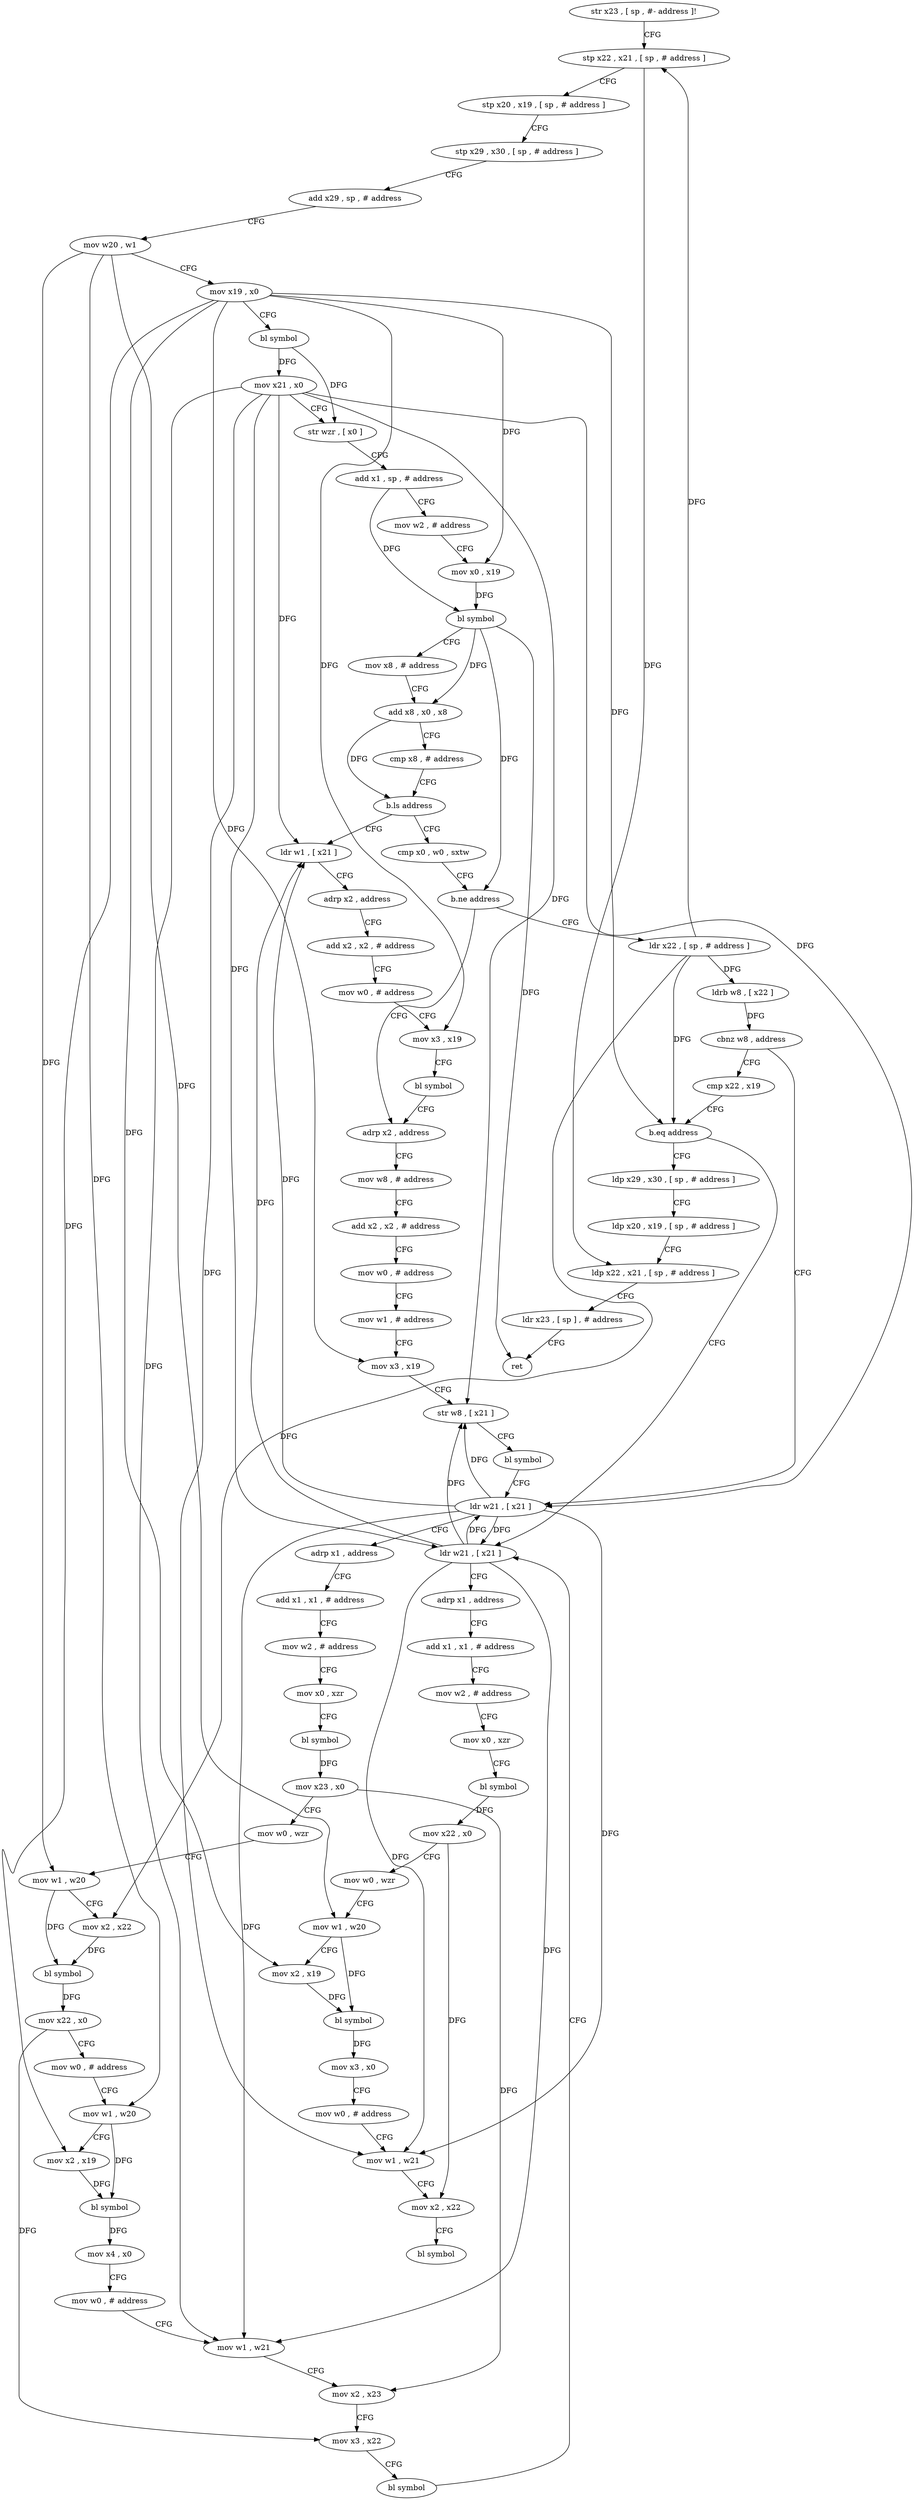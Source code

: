 digraph "func" {
"4265016" [label = "str x23 , [ sp , #- address ]!" ]
"4265020" [label = "stp x22 , x21 , [ sp , # address ]" ]
"4265024" [label = "stp x20 , x19 , [ sp , # address ]" ]
"4265028" [label = "stp x29 , x30 , [ sp , # address ]" ]
"4265032" [label = "add x29 , sp , # address" ]
"4265036" [label = "mov w20 , w1" ]
"4265040" [label = "mov x19 , x0" ]
"4265044" [label = "bl symbol" ]
"4265048" [label = "mov x21 , x0" ]
"4265052" [label = "str wzr , [ x0 ]" ]
"4265056" [label = "add x1 , sp , # address" ]
"4265060" [label = "mov w2 , # address" ]
"4265064" [label = "mov x0 , x19" ]
"4265068" [label = "bl symbol" ]
"4265072" [label = "mov x8 , # address" ]
"4265076" [label = "add x8 , x0 , x8" ]
"4265080" [label = "cmp x8 , # address" ]
"4265084" [label = "b.ls address" ]
"4265136" [label = "ldr w1 , [ x21 ]" ]
"4265088" [label = "cmp x0 , w0 , sxtw" ]
"4265140" [label = "adrp x2 , address" ]
"4265144" [label = "add x2 , x2 , # address" ]
"4265148" [label = "mov w0 , # address" ]
"4265152" [label = "mov x3 , x19" ]
"4265156" [label = "bl symbol" ]
"4265160" [label = "adrp x2 , address" ]
"4265092" [label = "b.ne address" ]
"4265096" [label = "ldr x22 , [ sp , # address ]" ]
"4265164" [label = "mov w8 , # address" ]
"4265168" [label = "add x2 , x2 , # address" ]
"4265172" [label = "mov w0 , # address" ]
"4265176" [label = "mov w1 , # address" ]
"4265180" [label = "mov x3 , x19" ]
"4265184" [label = "str w8 , [ x21 ]" ]
"4265188" [label = "bl symbol" ]
"4265192" [label = "ldr w21 , [ x21 ]" ]
"4265100" [label = "ldrb w8 , [ x22 ]" ]
"4265104" [label = "cbnz w8 , address" ]
"4265108" [label = "cmp x22 , x19" ]
"4265196" [label = "adrp x1 , address" ]
"4265200" [label = "add x1 , x1 , # address" ]
"4265204" [label = "mov w2 , # address" ]
"4265208" [label = "mov x0 , xzr" ]
"4265212" [label = "bl symbol" ]
"4265216" [label = "mov x23 , x0" ]
"4265220" [label = "mov w0 , wzr" ]
"4265224" [label = "mov w1 , w20" ]
"4265228" [label = "mov x2 , x22" ]
"4265232" [label = "bl symbol" ]
"4265236" [label = "mov x22 , x0" ]
"4265240" [label = "mov w0 , # address" ]
"4265244" [label = "mov w1 , w20" ]
"4265248" [label = "mov x2 , x19" ]
"4265252" [label = "bl symbol" ]
"4265256" [label = "mov x4 , x0" ]
"4265260" [label = "mov w0 , # address" ]
"4265264" [label = "mov w1 , w21" ]
"4265268" [label = "mov x2 , x23" ]
"4265272" [label = "mov x3 , x22" ]
"4265276" [label = "bl symbol" ]
"4265280" [label = "ldr w21 , [ x21 ]" ]
"4265112" [label = "b.eq address" ]
"4265116" [label = "ldp x29 , x30 , [ sp , # address ]" ]
"4265284" [label = "adrp x1 , address" ]
"4265288" [label = "add x1 , x1 , # address" ]
"4265292" [label = "mov w2 , # address" ]
"4265296" [label = "mov x0 , xzr" ]
"4265300" [label = "bl symbol" ]
"4265304" [label = "mov x22 , x0" ]
"4265308" [label = "mov w0 , wzr" ]
"4265312" [label = "mov w1 , w20" ]
"4265316" [label = "mov x2 , x19" ]
"4265320" [label = "bl symbol" ]
"4265324" [label = "mov x3 , x0" ]
"4265328" [label = "mov w0 , # address" ]
"4265332" [label = "mov w1 , w21" ]
"4265336" [label = "mov x2 , x22" ]
"4265340" [label = "bl symbol" ]
"4265120" [label = "ldp x20 , x19 , [ sp , # address ]" ]
"4265124" [label = "ldp x22 , x21 , [ sp , # address ]" ]
"4265128" [label = "ldr x23 , [ sp ] , # address" ]
"4265132" [label = "ret" ]
"4265016" -> "4265020" [ label = "CFG" ]
"4265020" -> "4265024" [ label = "CFG" ]
"4265020" -> "4265124" [ label = "DFG" ]
"4265024" -> "4265028" [ label = "CFG" ]
"4265028" -> "4265032" [ label = "CFG" ]
"4265032" -> "4265036" [ label = "CFG" ]
"4265036" -> "4265040" [ label = "CFG" ]
"4265036" -> "4265224" [ label = "DFG" ]
"4265036" -> "4265244" [ label = "DFG" ]
"4265036" -> "4265312" [ label = "DFG" ]
"4265040" -> "4265044" [ label = "CFG" ]
"4265040" -> "4265064" [ label = "DFG" ]
"4265040" -> "4265152" [ label = "DFG" ]
"4265040" -> "4265180" [ label = "DFG" ]
"4265040" -> "4265248" [ label = "DFG" ]
"4265040" -> "4265112" [ label = "DFG" ]
"4265040" -> "4265316" [ label = "DFG" ]
"4265044" -> "4265048" [ label = "DFG" ]
"4265044" -> "4265052" [ label = "DFG" ]
"4265048" -> "4265052" [ label = "CFG" ]
"4265048" -> "4265136" [ label = "DFG" ]
"4265048" -> "4265184" [ label = "DFG" ]
"4265048" -> "4265192" [ label = "DFG" ]
"4265048" -> "4265264" [ label = "DFG" ]
"4265048" -> "4265280" [ label = "DFG" ]
"4265048" -> "4265332" [ label = "DFG" ]
"4265052" -> "4265056" [ label = "CFG" ]
"4265056" -> "4265060" [ label = "CFG" ]
"4265056" -> "4265068" [ label = "DFG" ]
"4265060" -> "4265064" [ label = "CFG" ]
"4265064" -> "4265068" [ label = "DFG" ]
"4265068" -> "4265072" [ label = "CFG" ]
"4265068" -> "4265076" [ label = "DFG" ]
"4265068" -> "4265092" [ label = "DFG" ]
"4265068" -> "4265132" [ label = "DFG" ]
"4265072" -> "4265076" [ label = "CFG" ]
"4265076" -> "4265080" [ label = "CFG" ]
"4265076" -> "4265084" [ label = "DFG" ]
"4265080" -> "4265084" [ label = "CFG" ]
"4265084" -> "4265136" [ label = "CFG" ]
"4265084" -> "4265088" [ label = "CFG" ]
"4265136" -> "4265140" [ label = "CFG" ]
"4265088" -> "4265092" [ label = "CFG" ]
"4265140" -> "4265144" [ label = "CFG" ]
"4265144" -> "4265148" [ label = "CFG" ]
"4265148" -> "4265152" [ label = "CFG" ]
"4265152" -> "4265156" [ label = "CFG" ]
"4265156" -> "4265160" [ label = "CFG" ]
"4265160" -> "4265164" [ label = "CFG" ]
"4265092" -> "4265160" [ label = "CFG" ]
"4265092" -> "4265096" [ label = "CFG" ]
"4265096" -> "4265100" [ label = "DFG" ]
"4265096" -> "4265020" [ label = "DFG" ]
"4265096" -> "4265228" [ label = "DFG" ]
"4265096" -> "4265112" [ label = "DFG" ]
"4265164" -> "4265168" [ label = "CFG" ]
"4265168" -> "4265172" [ label = "CFG" ]
"4265172" -> "4265176" [ label = "CFG" ]
"4265176" -> "4265180" [ label = "CFG" ]
"4265180" -> "4265184" [ label = "CFG" ]
"4265184" -> "4265188" [ label = "CFG" ]
"4265188" -> "4265192" [ label = "CFG" ]
"4265192" -> "4265196" [ label = "CFG" ]
"4265192" -> "4265136" [ label = "DFG" ]
"4265192" -> "4265184" [ label = "DFG" ]
"4265192" -> "4265264" [ label = "DFG" ]
"4265192" -> "4265280" [ label = "DFG" ]
"4265192" -> "4265332" [ label = "DFG" ]
"4265100" -> "4265104" [ label = "DFG" ]
"4265104" -> "4265192" [ label = "CFG" ]
"4265104" -> "4265108" [ label = "CFG" ]
"4265108" -> "4265112" [ label = "CFG" ]
"4265196" -> "4265200" [ label = "CFG" ]
"4265200" -> "4265204" [ label = "CFG" ]
"4265204" -> "4265208" [ label = "CFG" ]
"4265208" -> "4265212" [ label = "CFG" ]
"4265212" -> "4265216" [ label = "DFG" ]
"4265216" -> "4265220" [ label = "CFG" ]
"4265216" -> "4265268" [ label = "DFG" ]
"4265220" -> "4265224" [ label = "CFG" ]
"4265224" -> "4265228" [ label = "CFG" ]
"4265224" -> "4265232" [ label = "DFG" ]
"4265228" -> "4265232" [ label = "DFG" ]
"4265232" -> "4265236" [ label = "DFG" ]
"4265236" -> "4265240" [ label = "CFG" ]
"4265236" -> "4265272" [ label = "DFG" ]
"4265240" -> "4265244" [ label = "CFG" ]
"4265244" -> "4265248" [ label = "CFG" ]
"4265244" -> "4265252" [ label = "DFG" ]
"4265248" -> "4265252" [ label = "DFG" ]
"4265252" -> "4265256" [ label = "DFG" ]
"4265256" -> "4265260" [ label = "CFG" ]
"4265260" -> "4265264" [ label = "CFG" ]
"4265264" -> "4265268" [ label = "CFG" ]
"4265268" -> "4265272" [ label = "CFG" ]
"4265272" -> "4265276" [ label = "CFG" ]
"4265276" -> "4265280" [ label = "CFG" ]
"4265280" -> "4265284" [ label = "CFG" ]
"4265280" -> "4265136" [ label = "DFG" ]
"4265280" -> "4265184" [ label = "DFG" ]
"4265280" -> "4265192" [ label = "DFG" ]
"4265280" -> "4265264" [ label = "DFG" ]
"4265280" -> "4265332" [ label = "DFG" ]
"4265112" -> "4265280" [ label = "CFG" ]
"4265112" -> "4265116" [ label = "CFG" ]
"4265116" -> "4265120" [ label = "CFG" ]
"4265284" -> "4265288" [ label = "CFG" ]
"4265288" -> "4265292" [ label = "CFG" ]
"4265292" -> "4265296" [ label = "CFG" ]
"4265296" -> "4265300" [ label = "CFG" ]
"4265300" -> "4265304" [ label = "DFG" ]
"4265304" -> "4265308" [ label = "CFG" ]
"4265304" -> "4265336" [ label = "DFG" ]
"4265308" -> "4265312" [ label = "CFG" ]
"4265312" -> "4265316" [ label = "CFG" ]
"4265312" -> "4265320" [ label = "DFG" ]
"4265316" -> "4265320" [ label = "DFG" ]
"4265320" -> "4265324" [ label = "DFG" ]
"4265324" -> "4265328" [ label = "CFG" ]
"4265328" -> "4265332" [ label = "CFG" ]
"4265332" -> "4265336" [ label = "CFG" ]
"4265336" -> "4265340" [ label = "CFG" ]
"4265120" -> "4265124" [ label = "CFG" ]
"4265124" -> "4265128" [ label = "CFG" ]
"4265128" -> "4265132" [ label = "CFG" ]
}
